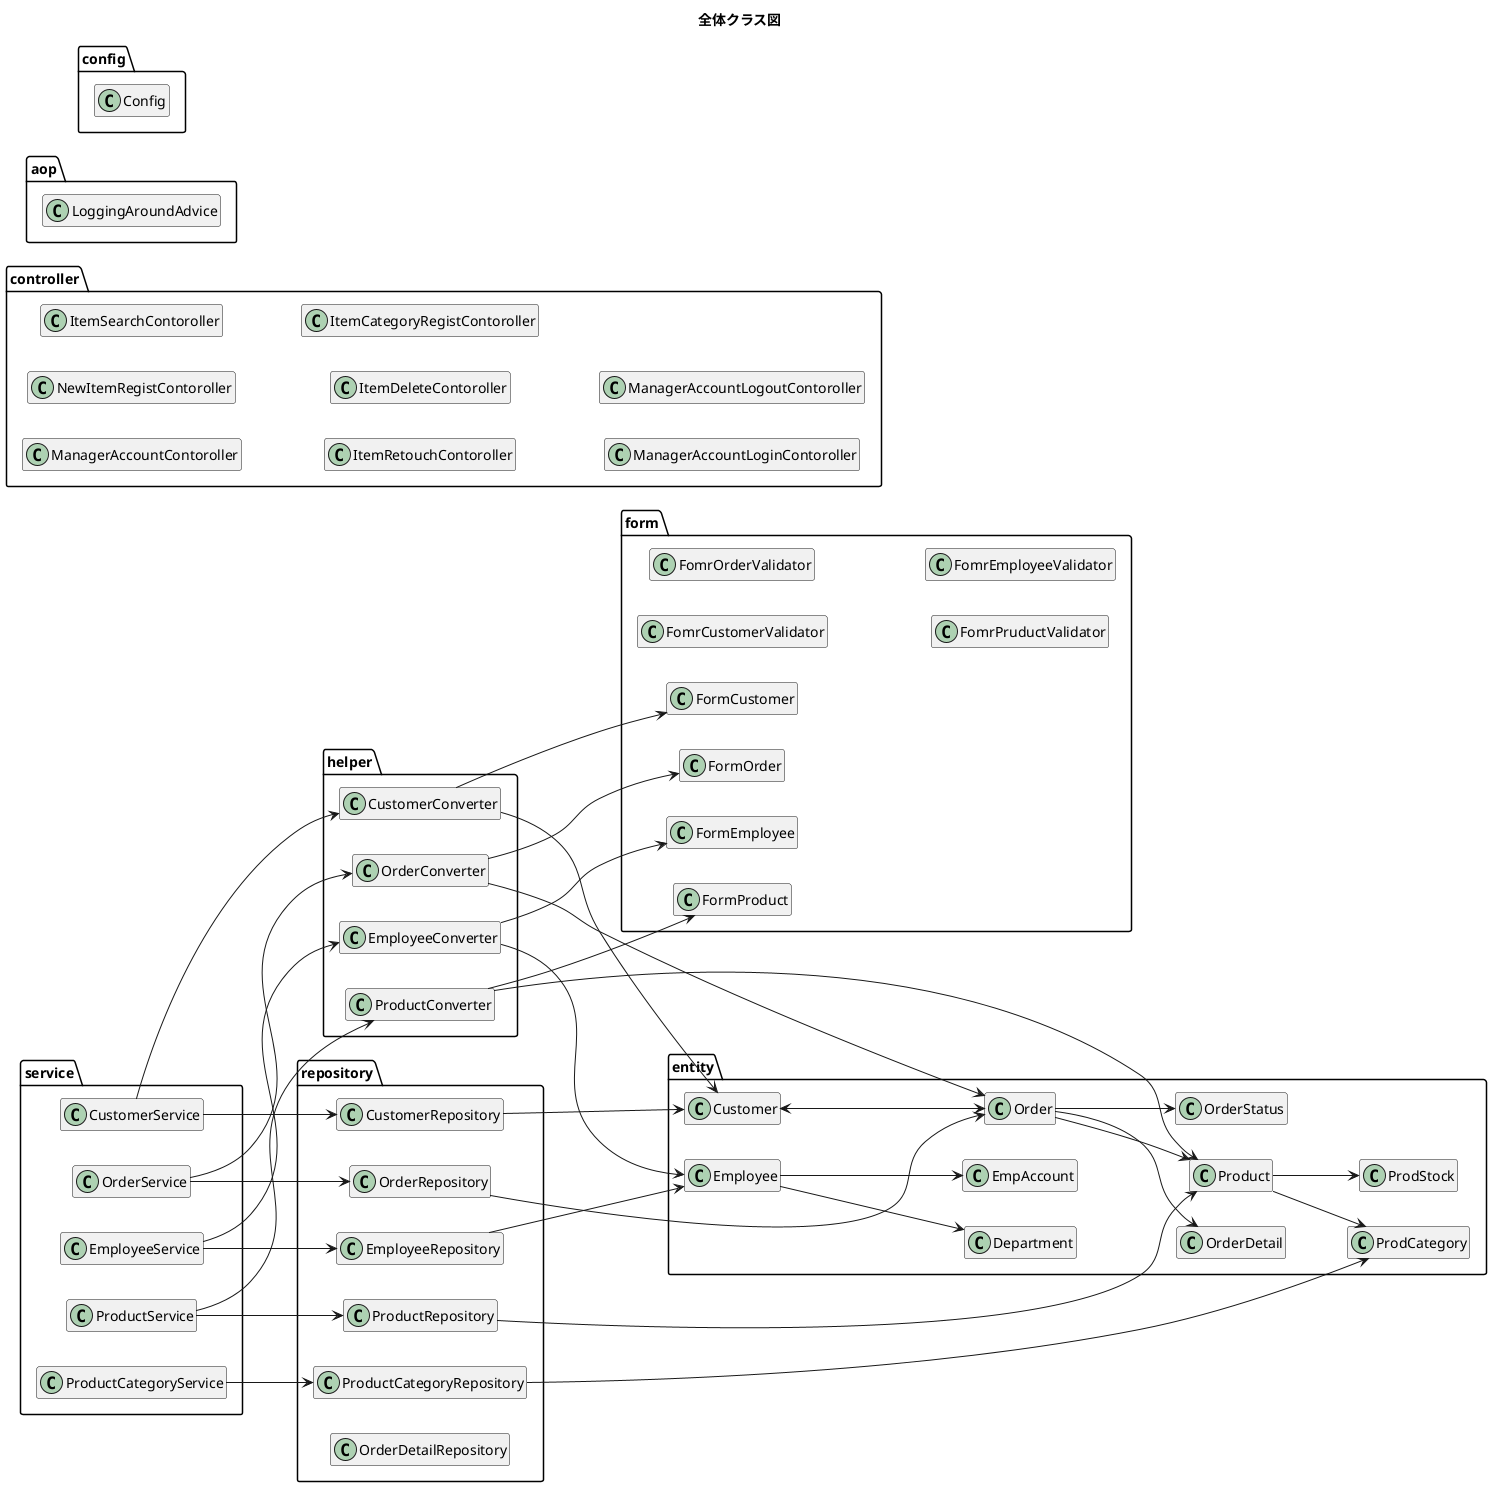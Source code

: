 @startuml
title 全体クラス図
hide empty members
left to right direction

package entity{
    class Customer{
    }

    class Order{
    }

    class OrderDetail{
    }

    class OrderStatus{
    }

    class Product{
    }

    class ProdCategory{
    }

    class ProdStock{
    }

    class Employee{
    }

    class Department{
    }

    class EmpAccount{
    }
}

Customer <--> Order
Order --> OrderStatus
Order --> OrderDetail
Order --> Product
Product --> ProdStock
Product --> ProdCategory
Employee --> EmpAccount
Employee --> Department

package form{
    class FormCustomer{
    }

    class FormOrder{
    }

    class FormProduct{
    }

    class FormEmployee{
    }
    
    class FomrCustomerValidator{
    }
    
    class FomrOrderValidator{
    }
    
    class FomrPruductValidator{
    }
    
    class FomrEmployeeValidator{
    }
}

package helper{
    class CustomerConverter{
    }

    class OrderConverter{
    }

    class ProductConverter{
    }

    class EmployeeConverter{
    }
}
CustomerConverter --> Customer
CustomerConverter --> FormCustomer
OrderConverter --> Order
OrderConverter --> FormOrder
ProductConverter --> Product
ProductConverter --> FormProduct
EmployeeConverter --> Employee
EmployeeConverter --> FormEmployee

package repository{
    class CustomerRepository{
    }

    class OrderRepository{
    }

    class ProductRepository{
    }

    class EmployeeRepository{
    }

    class ProductCategoryRepository{
    }

    class OrderDetailRepository{
    }
}

package service{
    class CustomerService{
    }
    
    class OrderService{
    }
    
    class ProductService{
    }

    class EmployeeService{
    }
    
    class ProductCategoryService{
    }
}

package controller{
    class ManagerAccountContoroller{
    }
    class NewItemRegistContoroller{
    }
    class ItemSearchContoroller{
    }
    class ItemSearchContoroller{
    }
    class ItemRetouchContoroller{
    }
    class ItemDeleteContoroller{
    }
    class ItemCategoryRegistContoroller{
    }
    class ManagerAccountLoginContoroller{
    }
    class ManagerAccountLogoutContoroller{
    }
}

package aop{
   class LoggingAroundAdvice {
   }
}

package config{
    class Config{
    }

CustomerService --> CustomerConverter
OrderService --> OrderConverter
ProductService --> ProductConverter
EmployeeService --> EmployeeConverter

CustomerService --> CustomerRepository
OrderService --> OrderRepository
ProductService --> ProductRepository
EmployeeService --> EmployeeRepository
ProductCategoryService --> ProductCategoryRepository

CustomerRepository --> Customer
OrderRepository --> Order
ProductRepository --> Product
EmployeeRepository --> Employee
ProductCategoryRepository --> ProdCategory

@enduml




